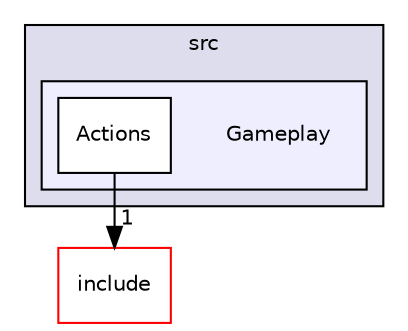 digraph "Gameplay" {
  compound=true
  node [ fontsize="10", fontname="Helvetica"];
  edge [ labelfontsize="10", labelfontname="Helvetica"];
  subgraph clusterdir_a8f641299cfea9f7461c2df1141b7786 {
    graph [ bgcolor="#ddddee", pencolor="black", label="src" fontname="Helvetica", fontsize="10", URL="dir_a8f641299cfea9f7461c2df1141b7786.html"]
  subgraph clusterdir_57e9636a7057f513a10ced17b97c9f2a {
    graph [ bgcolor="#eeeeff", pencolor="black", label="" URL="dir_57e9636a7057f513a10ced17b97c9f2a.html"];
    dir_57e9636a7057f513a10ced17b97c9f2a [shape=plaintext label="Gameplay"];
  dir_4341d7aa73b527b8e77d64ffa8048f54 [shape=box label="Actions" fillcolor="white" style="filled" URL="dir_4341d7aa73b527b8e77d64ffa8048f54.html"];
  }
  }
  dir_78f5ecd95a37a67589a284a718a0be9c [shape=box label="include" fillcolor="white" style="filled" color="red" URL="dir_78f5ecd95a37a67589a284a718a0be9c.html"];
  dir_4341d7aa73b527b8e77d64ffa8048f54->dir_78f5ecd95a37a67589a284a718a0be9c [headlabel="1", labeldistance=1.5 headhref="dir_000008_000004.html"];
}
